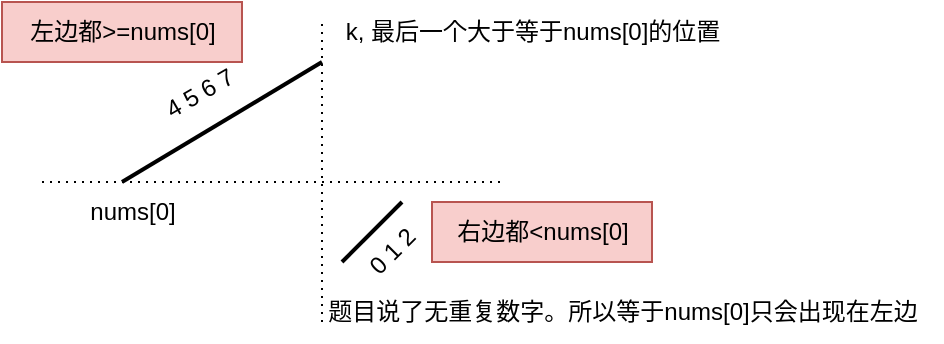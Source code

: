 <mxfile version="20.4.1" type="github">
  <diagram id="-eYcqHZQUXsDCdFATQeX" name="第 1 页">
    <mxGraphModel dx="654" dy="346" grid="1" gridSize="10" guides="1" tooltips="1" connect="1" arrows="1" fold="1" page="1" pageScale="1" pageWidth="827" pageHeight="1169" math="0" shadow="0">
      <root>
        <mxCell id="0" />
        <mxCell id="1" parent="0" />
        <mxCell id="DNzaf-bg4qWLISI7W_B_-9" value="" style="endArrow=none;html=1;rounded=0;strokeWidth=2;" edge="1" parent="1">
          <mxGeometry width="50" height="50" relative="1" as="geometry">
            <mxPoint x="240" y="440" as="sourcePoint" />
            <mxPoint x="340" y="380" as="targetPoint" />
          </mxGeometry>
        </mxCell>
        <mxCell id="DNzaf-bg4qWLISI7W_B_-11" value="" style="endArrow=none;html=1;rounded=0;strokeWidth=2;" edge="1" parent="1">
          <mxGeometry width="50" height="50" relative="1" as="geometry">
            <mxPoint x="350" y="480" as="sourcePoint" />
            <mxPoint x="380" y="450" as="targetPoint" />
          </mxGeometry>
        </mxCell>
        <mxCell id="DNzaf-bg4qWLISI7W_B_-12" value="" style="endArrow=none;dashed=1;html=1;dashPattern=1 3;strokeWidth=1;rounded=0;" edge="1" parent="1">
          <mxGeometry width="50" height="50" relative="1" as="geometry">
            <mxPoint x="200" y="440" as="sourcePoint" />
            <mxPoint x="430" y="440" as="targetPoint" />
          </mxGeometry>
        </mxCell>
        <mxCell id="DNzaf-bg4qWLISI7W_B_-13" value="" style="endArrow=none;dashed=1;html=1;dashPattern=1 3;strokeWidth=1;rounded=0;" edge="1" parent="1">
          <mxGeometry width="50" height="50" relative="1" as="geometry">
            <mxPoint x="340" y="510" as="sourcePoint" />
            <mxPoint x="340" y="360" as="targetPoint" />
          </mxGeometry>
        </mxCell>
        <mxCell id="DNzaf-bg4qWLISI7W_B_-14" value="nums[0]" style="text;html=1;resizable=0;autosize=1;align=center;verticalAlign=middle;points=[];fillColor=none;strokeColor=none;rounded=0;" vertex="1" parent="1">
          <mxGeometry x="210" y="440" width="70" height="30" as="geometry" />
        </mxCell>
        <mxCell id="DNzaf-bg4qWLISI7W_B_-15" value="k, 最后一个大于等于nums[0]的位置" style="text;html=1;resizable=0;autosize=1;align=center;verticalAlign=middle;points=[];fillColor=none;strokeColor=none;rounded=0;" vertex="1" parent="1">
          <mxGeometry x="340" y="350" width="210" height="30" as="geometry" />
        </mxCell>
        <mxCell id="DNzaf-bg4qWLISI7W_B_-16" value="4 5 6 7&amp;nbsp;" style="text;html=1;resizable=0;autosize=1;align=center;verticalAlign=middle;points=[];fillColor=none;strokeColor=none;rounded=0;rotation=-30;" vertex="1" parent="1">
          <mxGeometry x="250" y="380" width="60" height="30" as="geometry" />
        </mxCell>
        <mxCell id="DNzaf-bg4qWLISI7W_B_-17" value="0 1 2" style="text;html=1;resizable=0;autosize=1;align=center;verticalAlign=middle;points=[];fillColor=none;strokeColor=none;rounded=0;rotation=-45;" vertex="1" parent="1">
          <mxGeometry x="350" y="460" width="50" height="30" as="geometry" />
        </mxCell>
        <mxCell id="DNzaf-bg4qWLISI7W_B_-21" value="左边都&amp;gt;=nums[0]" style="text;html=1;resizable=0;autosize=1;align=center;verticalAlign=middle;points=[];fillColor=#f8cecc;strokeColor=#b85450;rounded=0;" vertex="1" parent="1">
          <mxGeometry x="180" y="350" width="120" height="30" as="geometry" />
        </mxCell>
        <mxCell id="DNzaf-bg4qWLISI7W_B_-22" value="右边都&amp;lt;nums[0]" style="text;html=1;resizable=0;autosize=1;align=center;verticalAlign=middle;points=[];fillColor=#f8cecc;strokeColor=#b85450;rounded=0;" vertex="1" parent="1">
          <mxGeometry x="395" y="450" width="110" height="30" as="geometry" />
        </mxCell>
        <mxCell id="DNzaf-bg4qWLISI7W_B_-23" value="题目说了无重复数字。所以等于nums[0]只会出现在左边" style="text;html=1;resizable=0;autosize=1;align=center;verticalAlign=middle;points=[];fillColor=none;strokeColor=none;rounded=0;" vertex="1" parent="1">
          <mxGeometry x="330" y="490" width="320" height="30" as="geometry" />
        </mxCell>
      </root>
    </mxGraphModel>
  </diagram>
</mxfile>
